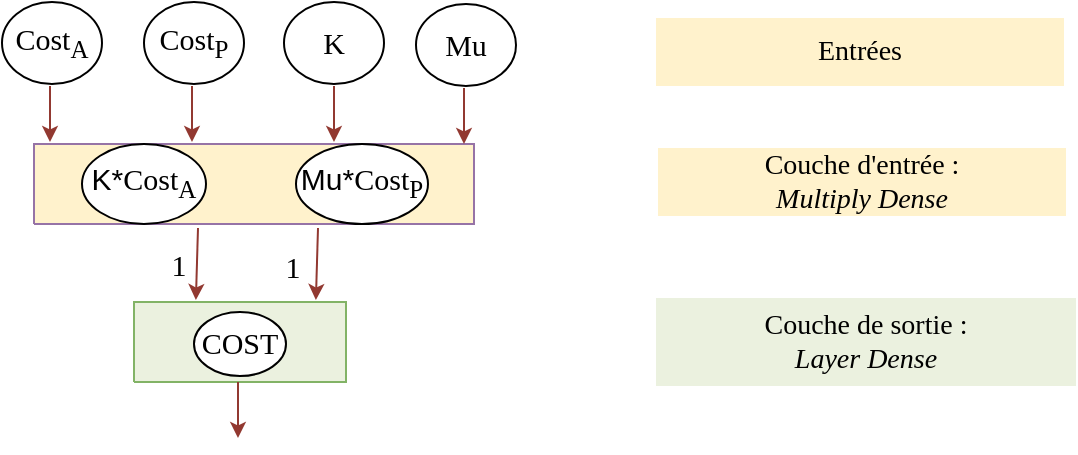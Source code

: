<mxfile version="17.2.1" type="device"><diagram id="Uz6jnAJ2XV_NgAxlYi27" name="Page-1"><mxGraphModel dx="1182" dy="707" grid="1" gridSize="10" guides="1" tooltips="1" connect="1" arrows="1" fold="1" page="1" pageScale="1" pageWidth="827" pageHeight="1169" math="0" shadow="0"><root><mxCell id="0"/><mxCell id="1" parent="0"/><mxCell id="5FF_b_to1r9S52Kx0CiD-1" value="&lt;p style=&quot;margin-left: 0 ; margin-right: 0 ; margin-top: 0px ; margin-bottom: 0px ; text-indent: 0 ; direction: ltr&quot;&gt;&lt;font face=&quot;cambria math&quot;&gt;&lt;span style=&quot;font-size: 15px&quot;&gt;Cost&lt;sub&gt;A&lt;/sub&gt;&lt;/span&gt;&lt;/font&gt;&lt;/p&gt;" style="verticalAlign=middle;align=center;vsdxID=66;fillColor=#FFFFFF;gradientColor=none;shape=stencil(vVHLDsIgEPwajiQI6RfU+h8bu22JCGRB2/69kG1iazx58DazM/vIjjBtmiCi0CplCjecbZ8nYc5Ca+snJJsLEqYTph0C4Ujh4XvmEaqzont41gkL96naodXKrGF6YSfQtUi0OXXDVlqPfJNP6usotUhYbJIUMmQb/GGrAxpRljVycDBuc1hKM2LclX8/7H9nFfB+82Cd45T2+mcspcSRmu4F);spacingTop=-3;spacingBottom=-1;spacingLeft=-3;spacingRight=-3;labelBackgroundColor=none;rounded=0;html=1;whiteSpace=wrap;" parent="1" vertex="1"><mxGeometry x="113" y="678" width="50" height="41" as="geometry"/></mxCell><mxCell id="5FF_b_to1r9S52Kx0CiD-2" value="&lt;p style=&quot;margin-left: 0 ; margin-right: 0 ; margin-top: 0px ; margin-bottom: 0px ; text-indent: 0 ; direction: ltr&quot;&gt;&lt;font face=&quot;cambria math&quot;&gt;&lt;span style=&quot;font-size: 15px&quot;&gt;Cost&lt;sub&gt;P&lt;/sub&gt;&lt;/span&gt;&lt;/font&gt;&lt;/p&gt;" style="verticalAlign=middle;align=center;vsdxID=66;fillColor=#FFFFFF;gradientColor=none;shape=stencil(vVHLDsIgEPwajiQI6RfU+h8bu22JCGRB2/69kG1iazx58DazM/vIjjBtmiCi0CplCjecbZ8nYc5Ca+snJJsLEqYTph0C4Ujh4XvmEaqzont41gkL96naodXKrGF6YSfQtUi0OXXDVlqPfJNP6usotUhYbJIUMmQb/GGrAxpRljVycDBuc1hKM2LclX8/7H9nFfB+82Cd45T2+mcspcSRmu4F);spacingTop=-3;spacingBottom=-1;spacingLeft=-3;spacingRight=-3;labelBackgroundColor=none;rounded=0;html=1;whiteSpace=wrap;" parent="1" vertex="1"><mxGeometry x="184" y="678" width="50" height="41" as="geometry"/></mxCell><mxCell id="5FF_b_to1r9S52Kx0CiD-4" style="vsdxID=197;fillColor=#FFF2CC;shape=stencil(nZBLDoAgDERP0z3SIyjew0SURgSD+Lu9kMZoXLhwN9O+tukAlrNpJg1SzDH4QW/URgNYgZTkjA4UkwJUgGXng+6DX1zLfmoymdXo17xh5zmRJ6Q42BWCfc2oJfdAr+Yv+AP9Cb7OJ3H/2JG1HNGz/84klThPVCc=);strokeColor=#9673a6;labelBackgroundColor=none;rounded=0;html=1;whiteSpace=wrap;" parent="1" vertex="1"><mxGeometry x="129" y="749" width="220" height="40" as="geometry"/></mxCell><mxCell id="5FF_b_to1r9S52Kx0CiD-5" value="&lt;p style=&quot;margin: 0px ; text-indent: 0px ; direction: ltr ; font-size: 14px&quot;&gt;&lt;/p&gt;&lt;font style=&quot;font-size: 15px&quot;&gt;K*&lt;span style=&quot;font-family: &amp;#34;cambria math&amp;#34;&quot;&gt;Cost&lt;/span&gt;&lt;sub style=&quot;font-family: &amp;#34;cambria math&amp;#34;&quot;&gt;A&lt;/sub&gt;&lt;br&gt;&lt;/font&gt;" style="verticalAlign=middle;align=center;vsdxID=71;shape=stencil(vVHLDsIgEPwajiQI6RfU+h8bu22JCGRB2/69kG1iazx58DazM/vIjjBtmiCi0CplCjecbZ8nYc5Ca+snJJsLEqYTph0C4Ujh4XvmEaqzont41gkL96naodXKrGF6YSfQtUi0OXXDVlqPfJNP6usotUhYbJIUMmQb/GGrAxpRljVycDBuc1hKM2LclX8/7H9nFfB+82Cd45T2+mcspcSRmu4F);spacingTop=-3;spacingBottom=-1;spacingLeft=-3;spacingRight=-3;labelBackgroundColor=none;rounded=0;html=1;whiteSpace=wrap;" parent="1" vertex="1"><mxGeometry x="153" y="749" width="62" height="40" as="geometry"/></mxCell><mxCell id="5FF_b_to1r9S52Kx0CiD-6" value="&lt;p style=&quot;margin: 0px ; text-indent: 0px ; direction: ltr ; font-size: 14px&quot;&gt;&lt;/p&gt;&lt;font style=&quot;font-size: 15px&quot;&gt;Mu*&lt;span style=&quot;font-family: &amp;#34;cambria math&amp;#34;&quot;&gt;Cost&lt;/span&gt;&lt;sub style=&quot;font-family: &amp;#34;cambria math&amp;#34;&quot;&gt;P&lt;/sub&gt;&lt;br&gt;&lt;/font&gt;" style="verticalAlign=middle;align=center;vsdxID=71;shape=stencil(vVHLDsIgEPwajiQI6RfU+h8bu22JCGRB2/69kG1iazx58DazM/vIjjBtmiCi0CplCjecbZ8nYc5Ca+snJJsLEqYTph0C4Ujh4XvmEaqzont41gkL96naodXKrGF6YSfQtUi0OXXDVlqPfJNP6usotUhYbJIUMmQb/GGrAxpRljVycDBuc1hKM2LclX8/7H9nFfB+82Cd45T2+mcspcSRmu4F);spacingTop=-3;spacingBottom=-1;spacingLeft=-3;spacingRight=-3;labelBackgroundColor=none;rounded=0;html=1;whiteSpace=wrap;" parent="1" vertex="1"><mxGeometry x="260" y="749" width="66" height="40" as="geometry"/></mxCell><mxCell id="5FF_b_to1r9S52Kx0CiD-7" value="&lt;p style=&quot;margin-left: 0 ; margin-right: 0 ; margin-top: 0px ; margin-bottom: 0px ; text-indent: 0 ; direction: ltr&quot;&gt;&lt;font style=&quot;font-size: 14px ; font-family: &amp;#34;calibri&amp;#34; ; color: #000000 ; direction: ltr ; letter-spacing: 0px ; line-height: 120% ; opacity: 1&quot;&gt;Couche d'entrée :&lt;br&gt;&lt;/font&gt;&lt;font style=&quot;font-size: 14px ; font-family: &amp;#34;themed&amp;#34; ; color: #000000 ; direction: ltr ; letter-spacing: 0px ; line-height: 120% ; opacity: 1&quot;&gt;&lt;i&gt;Multiply Dense&lt;/i&gt;&lt;/font&gt;&lt;font style=&quot;font-size: 14px ; font-family: &amp;#34;themed&amp;#34; ; color: #000000 ; direction: ltr ; letter-spacing: 0px ; line-height: 120% ; opacity: 1&quot;&gt;&lt;br&gt;&lt;/font&gt;&lt;/p&gt;" style="verticalAlign=middle;align=center;vsdxID=200;fillColor=#FFF2CC;shape=stencil(nZBLDoAgDERP0z3SIyjew0SURgSD+Lu9kMZoXLhwN9O+tukAlrNpJg1SzDH4QW/URgNYgZTkjA4UkwJUgGXng+6DX1zLfmoymdXo17xh5zmRJ6Q42BWCfc2oJfdAr+Yv+AP9Cb7OJ3H/2JG1HNGz/84klThPVCc=);strokeColor=none;labelBackgroundColor=none;rounded=0;html=1;whiteSpace=wrap;" parent="1" vertex="1"><mxGeometry x="441" y="751" width="204" height="34" as="geometry"/></mxCell><mxCell id="5FF_b_to1r9S52Kx0CiD-8" value="&lt;p style=&quot;margin-left: 0 ; margin-right: 0 ; margin-top: 0px ; margin-bottom: 0px ; text-indent: 0 ; direction: ltr&quot;&gt;&lt;font face=&quot;cambria math&quot;&gt;&lt;span style=&quot;font-size: 15px&quot;&gt;K&lt;/span&gt;&lt;/font&gt;&lt;/p&gt;" style="verticalAlign=middle;align=center;vsdxID=66;fillColor=#FFFFFF;gradientColor=none;shape=stencil(vVHLDsIgEPwajiQI6RfU+h8bu22JCGRB2/69kG1iazx58DazM/vIjjBtmiCi0CplCjecbZ8nYc5Ca+snJJsLEqYTph0C4Ujh4XvmEaqzont41gkL96naodXKrGF6YSfQtUi0OXXDVlqPfJNP6usotUhYbJIUMmQb/GGrAxpRljVycDBuc1hKM2LclX8/7H9nFfB+82Cd45T2+mcspcSRmu4F);spacingTop=-3;spacingBottom=-1;spacingLeft=-3;spacingRight=-3;labelBackgroundColor=none;rounded=0;html=1;whiteSpace=wrap;" parent="1" vertex="1"><mxGeometry x="254" y="678" width="50" height="41" as="geometry"/></mxCell><mxCell id="5FF_b_to1r9S52Kx0CiD-9" value="&lt;p style=&quot;margin-left: 0 ; margin-right: 0 ; margin-top: 0px ; margin-bottom: 0px ; text-indent: 0 ; direction: ltr&quot;&gt;&lt;font face=&quot;cambria math&quot;&gt;&lt;span style=&quot;font-size: 15px&quot;&gt;Mu&lt;/span&gt;&lt;/font&gt;&lt;/p&gt;" style="verticalAlign=middle;align=center;vsdxID=66;fillColor=#FFFFFF;gradientColor=none;shape=stencil(vVHLDsIgEPwajiQI6RfU+h8bu22JCGRB2/69kG1iazx58DazM/vIjjBtmiCi0CplCjecbZ8nYc5Ca+snJJsLEqYTph0C4Ujh4XvmEaqzont41gkL96naodXKrGF6YSfQtUi0OXXDVlqPfJNP6usotUhYbJIUMmQb/GGrAxpRljVycDBuc1hKM2LclX8/7H9nFfB+82Cd45T2+mcspcSRmu4F);spacingTop=-3;spacingBottom=-1;spacingLeft=-3;spacingRight=-3;labelBackgroundColor=none;rounded=0;html=1;whiteSpace=wrap;" parent="1" vertex="1"><mxGeometry x="320" y="679" width="50" height="41" as="geometry"/></mxCell><mxCell id="5FF_b_to1r9S52Kx0CiD-10" value="&lt;p style=&quot;margin-left: 0 ; margin-right: 0 ; margin-top: 0px ; margin-bottom: 0px ; text-indent: 0 ; direction: ltr&quot;&gt;&lt;font style=&quot;font-size: 14px ; font-family: &amp;#34;calibri&amp;#34; ; color: #000000 ; direction: ltr ; letter-spacing: 0px ; line-height: 120% ; opacity: 1&quot;&gt;Couche de sortie :&lt;br&gt;&lt;/font&gt;&lt;font style=&quot;font-size: 14px ; font-family: &amp;#34;themed&amp;#34; ; color: #000000 ; direction: ltr ; letter-spacing: 0px ; line-height: 120% ; opacity: 1&quot;&gt;&lt;i&gt;Layer Dense&lt;/i&gt;&lt;/font&gt;&lt;font style=&quot;font-size: 14px ; font-family: &amp;#34;themed&amp;#34; ; color: #000000 ; direction: ltr ; letter-spacing: 0px ; line-height: 120% ; opacity: 1&quot;&gt;&lt;br&gt;&lt;/font&gt;&lt;/p&gt;" style="verticalAlign=middle;align=center;vsdxID=200;fillColor=#ebf1df;gradientColor=none;shape=stencil(nZBLDoAgDERP0z3SIyjew0SURgSD+Lu9kMZoXLhwN9O+tukAlrNpJg1SzDH4QW/URgNYgZTkjA4UkwJUgGXng+6DX1zLfmoymdXo17xh5zmRJ6Q42BWCfc2oJfdAr+Yv+AP9Cb7OJ3H/2JG1HNGz/84klThPVCc=);strokeColor=none;labelBackgroundColor=none;rounded=0;html=1;whiteSpace=wrap;" parent="1" vertex="1"><mxGeometry x="440" y="826" width="210" height="44" as="geometry"/></mxCell><mxCell id="5FF_b_to1r9S52Kx0CiD-12" style="vsdxID=85;fillColor=#EBF1DF;shape=stencil(nZBLDoAgDERP0z3SIyjew0SURgSD+Lu9kMZoXLhwN9O+tukAlrNpJg1SzDH4QW/URgNYgZTkjA4UkwJUgGXng+6DX1zLfmoymdXo17xh5zmRJ6Q42BWCfc2oJfdAr+Yv+AP9Cb7OJ3H/2JG1HNGz/84klThPVCc=);strokeColor=#82b366;labelBackgroundColor=none;rounded=0;html=1;whiteSpace=wrap;" parent="1" vertex="1"><mxGeometry x="179" y="828" width="106" height="40" as="geometry"/></mxCell><mxCell id="5FF_b_to1r9S52Kx0CiD-14" style="vsdxID=102;edgeStyle=none;startArrow=none;endArrow=classic;startSize=5;endSize=5;strokeColor=#923931;spacingTop=0;spacingBottom=0;spacingLeft=0;spacingRight=0;verticalAlign=middle;html=1;labelBackgroundColor=#ffffff;rounded=0;" parent="1" edge="1"><mxGeometry relative="1" as="geometry"><Array as="points"/><mxPoint x="137" y="720" as="sourcePoint"/><mxPoint x="137" y="748" as="targetPoint"/></mxGeometry></mxCell><mxCell id="5FF_b_to1r9S52Kx0CiD-15" style="vsdxID=102;edgeStyle=none;startArrow=none;endArrow=classic;startSize=5;endSize=5;strokeColor=#923931;spacingTop=0;spacingBottom=0;spacingLeft=0;spacingRight=0;verticalAlign=middle;html=1;labelBackgroundColor=#ffffff;rounded=0;entryX=0.858;entryY=-0.025;entryDx=0;entryDy=0;entryPerimeter=0;" parent="1" target="5FF_b_to1r9S52Kx0CiD-12" edge="1"><mxGeometry relative="1" as="geometry"><Array as="points"/><mxPoint x="271" y="791" as="sourcePoint"/><mxPoint x="271" y="819" as="targetPoint"/></mxGeometry></mxCell><mxCell id="5FF_b_to1r9S52Kx0CiD-16" style="vsdxID=102;edgeStyle=none;startArrow=none;endArrow=classic;startSize=5;endSize=5;strokeColor=#923931;spacingTop=0;spacingBottom=0;spacingLeft=0;spacingRight=0;verticalAlign=middle;html=1;labelBackgroundColor=#ffffff;rounded=0;" parent="1" edge="1"><mxGeometry relative="1" as="geometry"><Array as="points"/><mxPoint x="231" y="868" as="sourcePoint"/><mxPoint x="231" y="896" as="targetPoint"/></mxGeometry></mxCell><mxCell id="5FF_b_to1r9S52Kx0CiD-18" style="vsdxID=102;edgeStyle=none;startArrow=none;endArrow=classic;startSize=5;endSize=5;strokeColor=#923931;spacingTop=0;spacingBottom=0;spacingLeft=0;spacingRight=0;verticalAlign=middle;html=1;labelBackgroundColor=#ffffff;rounded=0;" parent="1" edge="1"><mxGeometry relative="1" as="geometry"><Array as="points"/><mxPoint x="208" y="720" as="sourcePoint"/><mxPoint x="208" y="748" as="targetPoint"/></mxGeometry></mxCell><mxCell id="5FF_b_to1r9S52Kx0CiD-19" style="vsdxID=102;edgeStyle=none;startArrow=none;endArrow=classic;startSize=5;endSize=5;strokeColor=#923931;spacingTop=0;spacingBottom=0;spacingLeft=0;spacingRight=0;verticalAlign=middle;html=1;labelBackgroundColor=#ffffff;rounded=0;" parent="1" edge="1"><mxGeometry relative="1" as="geometry"><Array as="points"/><mxPoint x="279" y="720" as="sourcePoint"/><mxPoint x="279" y="748" as="targetPoint"/></mxGeometry></mxCell><mxCell id="5FF_b_to1r9S52Kx0CiD-20" style="vsdxID=102;edgeStyle=none;startArrow=none;endArrow=classic;startSize=5;endSize=5;strokeColor=#923931;spacingTop=0;spacingBottom=0;spacingLeft=0;spacingRight=0;verticalAlign=middle;html=1;labelBackgroundColor=#ffffff;rounded=0;" parent="1" edge="1"><mxGeometry relative="1" as="geometry"><Array as="points"/><mxPoint x="344" y="721" as="sourcePoint"/><mxPoint x="344" y="749" as="targetPoint"/></mxGeometry></mxCell><mxCell id="5FF_b_to1r9S52Kx0CiD-24" style="vsdxID=102;edgeStyle=none;startArrow=none;endArrow=classic;startSize=5;endSize=5;strokeColor=#923931;spacingTop=0;spacingBottom=0;spacingLeft=0;spacingRight=0;verticalAlign=middle;html=1;labelBackgroundColor=#ffffff;rounded=0;entryX=0.858;entryY=-0.025;entryDx=0;entryDy=0;entryPerimeter=0;" parent="1" edge="1"><mxGeometry relative="1" as="geometry"><Array as="points"/><mxPoint x="211" y="791" as="sourcePoint"/><mxPoint x="209.948" y="827" as="targetPoint"/></mxGeometry></mxCell><mxCell id="5FF_b_to1r9S52Kx0CiD-25" value="&lt;font face=&quot;cambria math&quot;&gt;&lt;span style=&quot;font-size: 15px&quot;&gt;1&lt;/span&gt;&lt;/font&gt;" style="text;html=1;align=center;verticalAlign=middle;resizable=0;points=[];autosize=1;strokeColor=none;" parent="1" vertex="1"><mxGeometry x="248" y="800" width="20" height="20" as="geometry"/></mxCell><mxCell id="5FF_b_to1r9S52Kx0CiD-26" value="&lt;font face=&quot;cambria math&quot;&gt;&lt;span style=&quot;font-size: 15px&quot;&gt;1&lt;/span&gt;&lt;/font&gt;" style="text;html=1;align=center;verticalAlign=middle;resizable=0;points=[];autosize=1;strokeColor=none;" parent="1" vertex="1"><mxGeometry x="191" y="799" width="20" height="20" as="geometry"/></mxCell><mxCell id="5FF_b_to1r9S52Kx0CiD-27" value="&lt;p style=&quot;margin-left: 0 ; margin-right: 0 ; margin-top: 0px ; margin-bottom: 0px ; text-indent: 0 ; direction: ltr&quot;&gt;&lt;font face=&quot;cambria math&quot;&gt;&lt;span style=&quot;font-size: 15px&quot;&gt;COST&lt;/span&gt;&lt;/font&gt;&lt;/p&gt;" style="verticalAlign=middle;align=center;vsdxID=66;fillColor=#FFFFFF;gradientColor=none;shape=stencil(vVHLDsIgEPwajiQI6RfU+h8bu22JCGRB2/69kG1iazx58DazM/vIjjBtmiCi0CplCjecbZ8nYc5Ca+snJJsLEqYTph0C4Ujh4XvmEaqzont41gkL96naodXKrGF6YSfQtUi0OXXDVlqPfJNP6usotUhYbJIUMmQb/GGrAxpRljVycDBuc1hKM2LclX8/7H9nFfB+82Cd45T2+mcspcSRmu4F);spacingTop=-3;spacingBottom=-1;spacingLeft=-3;spacingRight=-3;labelBackgroundColor=none;rounded=0;html=1;whiteSpace=wrap;" parent="1" vertex="1"><mxGeometry x="209" y="833" width="46" height="32" as="geometry"/></mxCell><mxCell id="mjLSSLSFI-YM60g_4fQ--1" value="&lt;font style=&quot;font-size: 14px ; font-family: &amp;#34;calibri&amp;#34; ; color: #000000 ; direction: ltr ; letter-spacing: 0px ; line-height: 120% ; opacity: 1&quot;&gt;Entrées&lt;br&gt;&lt;/font&gt;" style="verticalAlign=middle;align=center;vsdxID=192;fillColor=#fff2cc;gradientColor=none;shape=stencil(nZBLDoAgDERP0z3SIyjew0SURgSD+Lu9kMZoXLhwN9O+tukAlrNpJg1SzDH4QW/URgNYgZTkjA4UkwJUgGXng+6DX1zLfmoymdXo17xh5zmRJ6Q42BWCfc2oJfdAr+Yv+AP9Cb7OJ3H/2JG1HNGz/84klThPVCc=);strokeColor=none;labelBackgroundColor=none;rounded=0;html=1;whiteSpace=wrap;" parent="1" vertex="1"><mxGeometry x="440" y="686" width="204" height="34" as="geometry"/></mxCell></root></mxGraphModel></diagram></mxfile>